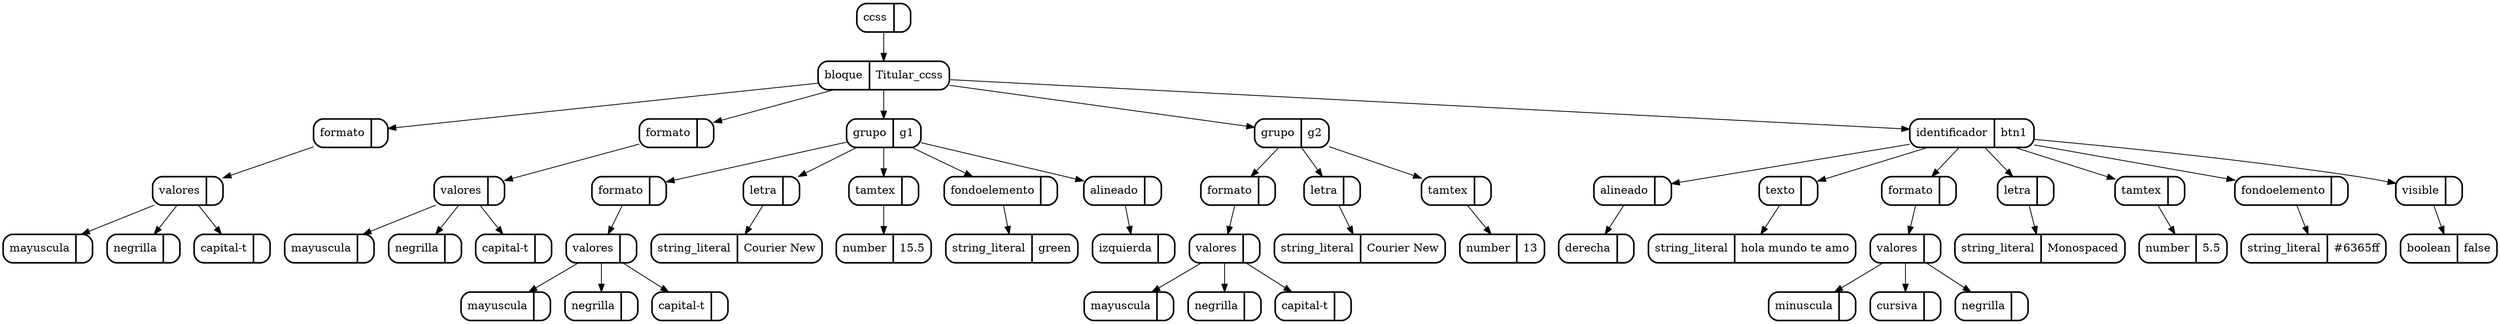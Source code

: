 digraph G {
node[shape=Mrecord]
70[label="ccss | ",style=bold]
69[label="bloque | Titular_ccss",style=bold]
{70}->{69}
5[label="formato | ",style=bold]
{69}->{5}
2[label="valores | ",style=bold]
{5}->{2}
1[label="mayuscula | ",style=bold]
{2}->{1}
3[label="negrilla | ",style=bold]
{2}->{3}
4[label="capital-t | ",style=bold]
{2}->{4}
11[label="formato | ",style=bold]
{69}->{11}
8[label="valores | ",style=bold]
{11}->{8}
7[label="mayuscula | ",style=bold]
{8}->{7}
9[label="negrilla | ",style=bold]
{8}->{9}
10[label="capital-t | ",style=bold]
{8}->{10}
12[label="grupo | g1",style=bold]
{69}->{12}
17[label="formato | ",style=bold]
{12}->{17}
14[label="valores | ",style=bold]
{17}->{14}
13[label="mayuscula | ",style=bold]
{14}->{13}
15[label="negrilla | ",style=bold]
{14}->{15}
16[label="capital-t | ",style=bold]
{14}->{16}
20[label="letra | ",style=bold]
{12}->{20}
19[label="string_literal | Courier New",style=bold]
{20}->{19}
23[label="tamtex | ",style=bold]
{12}->{23}
22[label="number | 15.5",style=bold]
{23}->{22}
26[label="fondoelemento | ",style=bold]
{12}->{26}
25[label="string_literal | green",style=bold]
{26}->{25}
29[label="alineado | ",style=bold]
{12}->{29}
28[label="izquierda | ",style=bold]
{29}->{28}
31[label="grupo | g2",style=bold]
{69}->{31}
36[label="formato | ",style=bold]
{31}->{36}
33[label="valores | ",style=bold]
{36}->{33}
32[label="mayuscula | ",style=bold]
{33}->{32}
34[label="negrilla | ",style=bold]
{33}->{34}
35[label="capital-t | ",style=bold]
{33}->{35}
39[label="letra | ",style=bold]
{31}->{39}
38[label="string_literal | Courier New",style=bold]
{39}->{38}
42[label="tamtex | ",style=bold]
{31}->{42}
41[label="number | 13",style=bold]
{42}->{41}
44[label="identificador | btn1",style=bold]
{69}->{44}
46[label="alineado | ",style=bold]
{44}->{46}
45[label="derecha | ",style=bold]
{46}->{45}
49[label="texto | ",style=bold]
{44}->{49}
48[label="string_literal | hola mundo    te amo",style=bold]
{49}->{48}
55[label="formato | ",style=bold]
{44}->{55}
52[label="valores | ",style=bold]
{55}->{52}
51[label="minuscula | ",style=bold]
{52}->{51}
53[label="cursiva | ",style=bold]
{52}->{53}
54[label="negrilla | ",style=bold]
{52}->{54}
58[label="letra | ",style=bold]
{44}->{58}
57[label="string_literal | Monospaced",style=bold]
{58}->{57}
61[label="tamtex | ",style=bold]
{44}->{61}
60[label="number | 5.5",style=bold]
{61}->{60}
64[label="fondoelemento | ",style=bold]
{44}->{64}
63[label="string_literal | #6365ff",style=bold]
{64}->{63}
67[label="visible | ",style=bold]
{44}->{67}
66[label="boolean | false",style=bold]
{67}->{66}

}